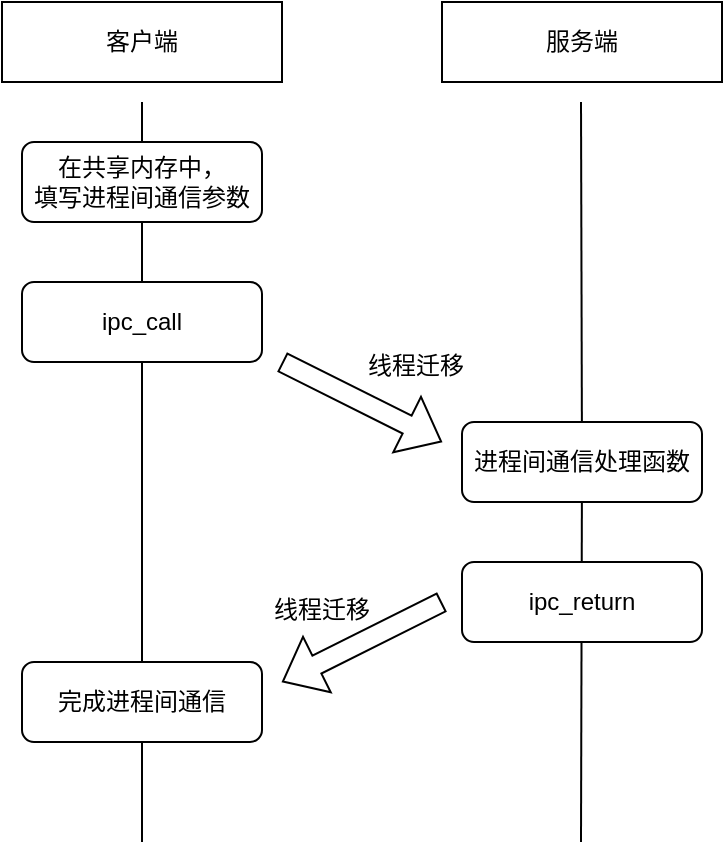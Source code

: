 <mxfile version="20.6.0" type="github">
  <diagram id="X8iErPKAvxndknGMTtUZ" name="第 1 页">
    <mxGraphModel dx="870" dy="594" grid="1" gridSize="10" guides="1" tooltips="1" connect="1" arrows="1" fold="1" page="1" pageScale="1" pageWidth="827" pageHeight="1169" math="0" shadow="0">
      <root>
        <mxCell id="0" />
        <mxCell id="1" parent="0" />
        <mxCell id="Kfr9wpKGolTqIImyM_xR-1" value="客户端" style="rounded=0;whiteSpace=wrap;html=1;" parent="1" vertex="1">
          <mxGeometry x="150" y="80" width="140" height="40" as="geometry" />
        </mxCell>
        <mxCell id="Kfr9wpKGolTqIImyM_xR-2" value="服务端" style="rounded=0;whiteSpace=wrap;html=1;" parent="1" vertex="1">
          <mxGeometry x="370" y="80" width="140" height="40" as="geometry" />
        </mxCell>
        <mxCell id="Kfr9wpKGolTqIImyM_xR-3" value="" style="endArrow=none;html=1;rounded=0;" parent="1" edge="1">
          <mxGeometry width="50" height="50" relative="1" as="geometry">
            <mxPoint x="220" y="500" as="sourcePoint" />
            <mxPoint x="220" y="130" as="targetPoint" />
          </mxGeometry>
        </mxCell>
        <mxCell id="Kfr9wpKGolTqIImyM_xR-4" value="" style="endArrow=none;html=1;rounded=0;startArrow=none;" parent="1" source="Kfr9wpKGolTqIImyM_xR-7" edge="1">
          <mxGeometry width="50" height="50" relative="1" as="geometry">
            <mxPoint x="439.5" y="500" as="sourcePoint" />
            <mxPoint x="439.5" y="130" as="targetPoint" />
          </mxGeometry>
        </mxCell>
        <mxCell id="Kfr9wpKGolTqIImyM_xR-5" value="在共享内存中，&lt;br&gt;填写进程间通信参数" style="rounded=1;whiteSpace=wrap;html=1;" parent="1" vertex="1">
          <mxGeometry x="160" y="150" width="120" height="40" as="geometry" />
        </mxCell>
        <mxCell id="Kfr9wpKGolTqIImyM_xR-6" value="ipc_call" style="rounded=1;whiteSpace=wrap;html=1;" parent="1" vertex="1">
          <mxGeometry x="160" y="220" width="120" height="40" as="geometry" />
        </mxCell>
        <mxCell id="Kfr9wpKGolTqIImyM_xR-7" value="进程间通信处理函数" style="rounded=1;whiteSpace=wrap;html=1;" parent="1" vertex="1">
          <mxGeometry x="380" y="290" width="120" height="40" as="geometry" />
        </mxCell>
        <mxCell id="Kfr9wpKGolTqIImyM_xR-8" value="" style="endArrow=none;html=1;rounded=0;" parent="1" target="Kfr9wpKGolTqIImyM_xR-7" edge="1">
          <mxGeometry width="50" height="50" relative="1" as="geometry">
            <mxPoint x="439.5" y="500" as="sourcePoint" />
            <mxPoint x="439.5" y="130" as="targetPoint" />
          </mxGeometry>
        </mxCell>
        <mxCell id="Kfr9wpKGolTqIImyM_xR-9" value="" style="shape=flexArrow;endArrow=classic;html=1;rounded=0;" parent="1" edge="1">
          <mxGeometry width="50" height="50" relative="1" as="geometry">
            <mxPoint x="290" y="260" as="sourcePoint" />
            <mxPoint x="370" y="300" as="targetPoint" />
          </mxGeometry>
        </mxCell>
        <mxCell id="Kfr9wpKGolTqIImyM_xR-10" value="ipc_return&lt;br&gt;" style="rounded=1;whiteSpace=wrap;html=1;" parent="1" vertex="1">
          <mxGeometry x="380" y="360" width="120" height="40" as="geometry" />
        </mxCell>
        <mxCell id="Kfr9wpKGolTqIImyM_xR-11" value="" style="shape=flexArrow;endArrow=classic;html=1;rounded=0;" parent="1" edge="1">
          <mxGeometry width="50" height="50" relative="1" as="geometry">
            <mxPoint x="370" y="380" as="sourcePoint" />
            <mxPoint x="290" y="420" as="targetPoint" />
          </mxGeometry>
        </mxCell>
        <mxCell id="Kfr9wpKGolTqIImyM_xR-12" value="完成进程间通信" style="rounded=1;whiteSpace=wrap;html=1;" parent="1" vertex="1">
          <mxGeometry x="160" y="410" width="120" height="40" as="geometry" />
        </mxCell>
        <mxCell id="K2cTnDJrICtEs7Eq3sbq-1" value="线程迁移" style="text;html=1;strokeColor=none;fillColor=none;align=center;verticalAlign=middle;whiteSpace=wrap;rounded=0;" vertex="1" parent="1">
          <mxGeometry x="327" y="247" width="60" height="30" as="geometry" />
        </mxCell>
        <mxCell id="K2cTnDJrICtEs7Eq3sbq-2" value="线程迁移" style="text;html=1;strokeColor=none;fillColor=none;align=center;verticalAlign=middle;whiteSpace=wrap;rounded=0;" vertex="1" parent="1">
          <mxGeometry x="280" y="369" width="60" height="30" as="geometry" />
        </mxCell>
      </root>
    </mxGraphModel>
  </diagram>
</mxfile>
